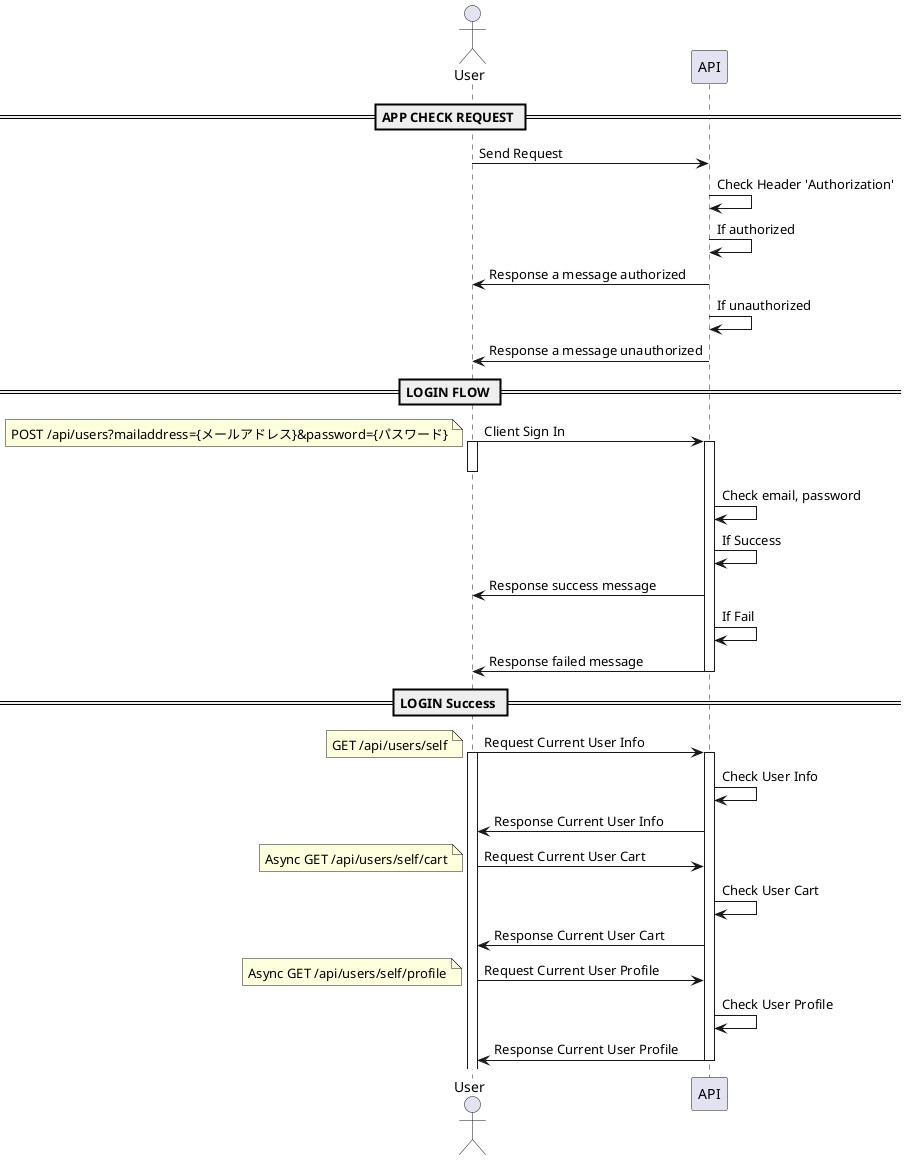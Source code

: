 @startuml

actor User
participant API


== APP CHECK REQUEST ==

User -> API : Send Request

API -> API : Check Header 'Authorization'

API -> API : If authorized

API -> User : Response a message authorized

API -> API : If unauthorized

API -> User : Response a message unauthorized


== LOGIN FLOW ==

User -> API : Client Sign In
activate User
note left : POST /api/users?mailaddress={メールアドレス}&password={パスワード}
deactivate User

activate API
API -> API : Check email, password

API -> API : If Success

API -> User : Response success message

API -> API : If Fail

API -> User : Response failed message

deactivate API

== LOGIN Success ==


User -> API : Request Current User Info 
activate User
note left : GET /api/users/self
activate API
API -> API : Check User Info
API -> User: Response Current User Info


User -> API : Request Current User Cart
note left : Async GET /api/users/self/cart

API -> API : Check User Cart
API -> User: Response Current User Cart

User -> API : Request Current User Profile
note left : Async GET /api/users/self/profile

API -> API : Check User Profile
API -> User: Response Current User Profile

deactivate API


@enduml